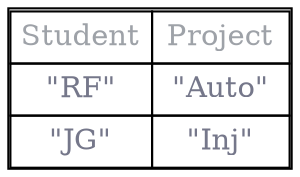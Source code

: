  digraph html {
abc [shape=none, margin=0, label=<
        <TABLE  CELLBORDER="0" CELLSPACING="0" CELLPADDING="4">
            <TR BGCOLOR="#1B1F24" >
                    <TD BORDER="1px solid #d4d4d4"><FONT COLOR="#9EA2A8">Student</FONT></TD>
                    <TD BORDER="1px solid #d4d4d4"><FONT COLOR="#9EA2A8">Project</FONT></TD>
            </TR><TR BGCOLOR="#EBEBEB"><TD BORDER="1px solid #d4d4d4"><FONT COLOR="#75778A">"RF"</FONT></TD><TD BORDER="1px solid #d4d4d4"><FONT COLOR="#75778A"> "Auto" </FONT></TD></TR>
<TR BGCOLOR="#EBEBEB"><TD BORDER="1px solid #d4d4d4"><FONT COLOR="#75778A">"JG"</FONT></TD><TD BORDER="1px solid #d4d4d4"><FONT COLOR="#75778A"> "Inj" </FONT></TD></TR>
</TABLE>>]}
